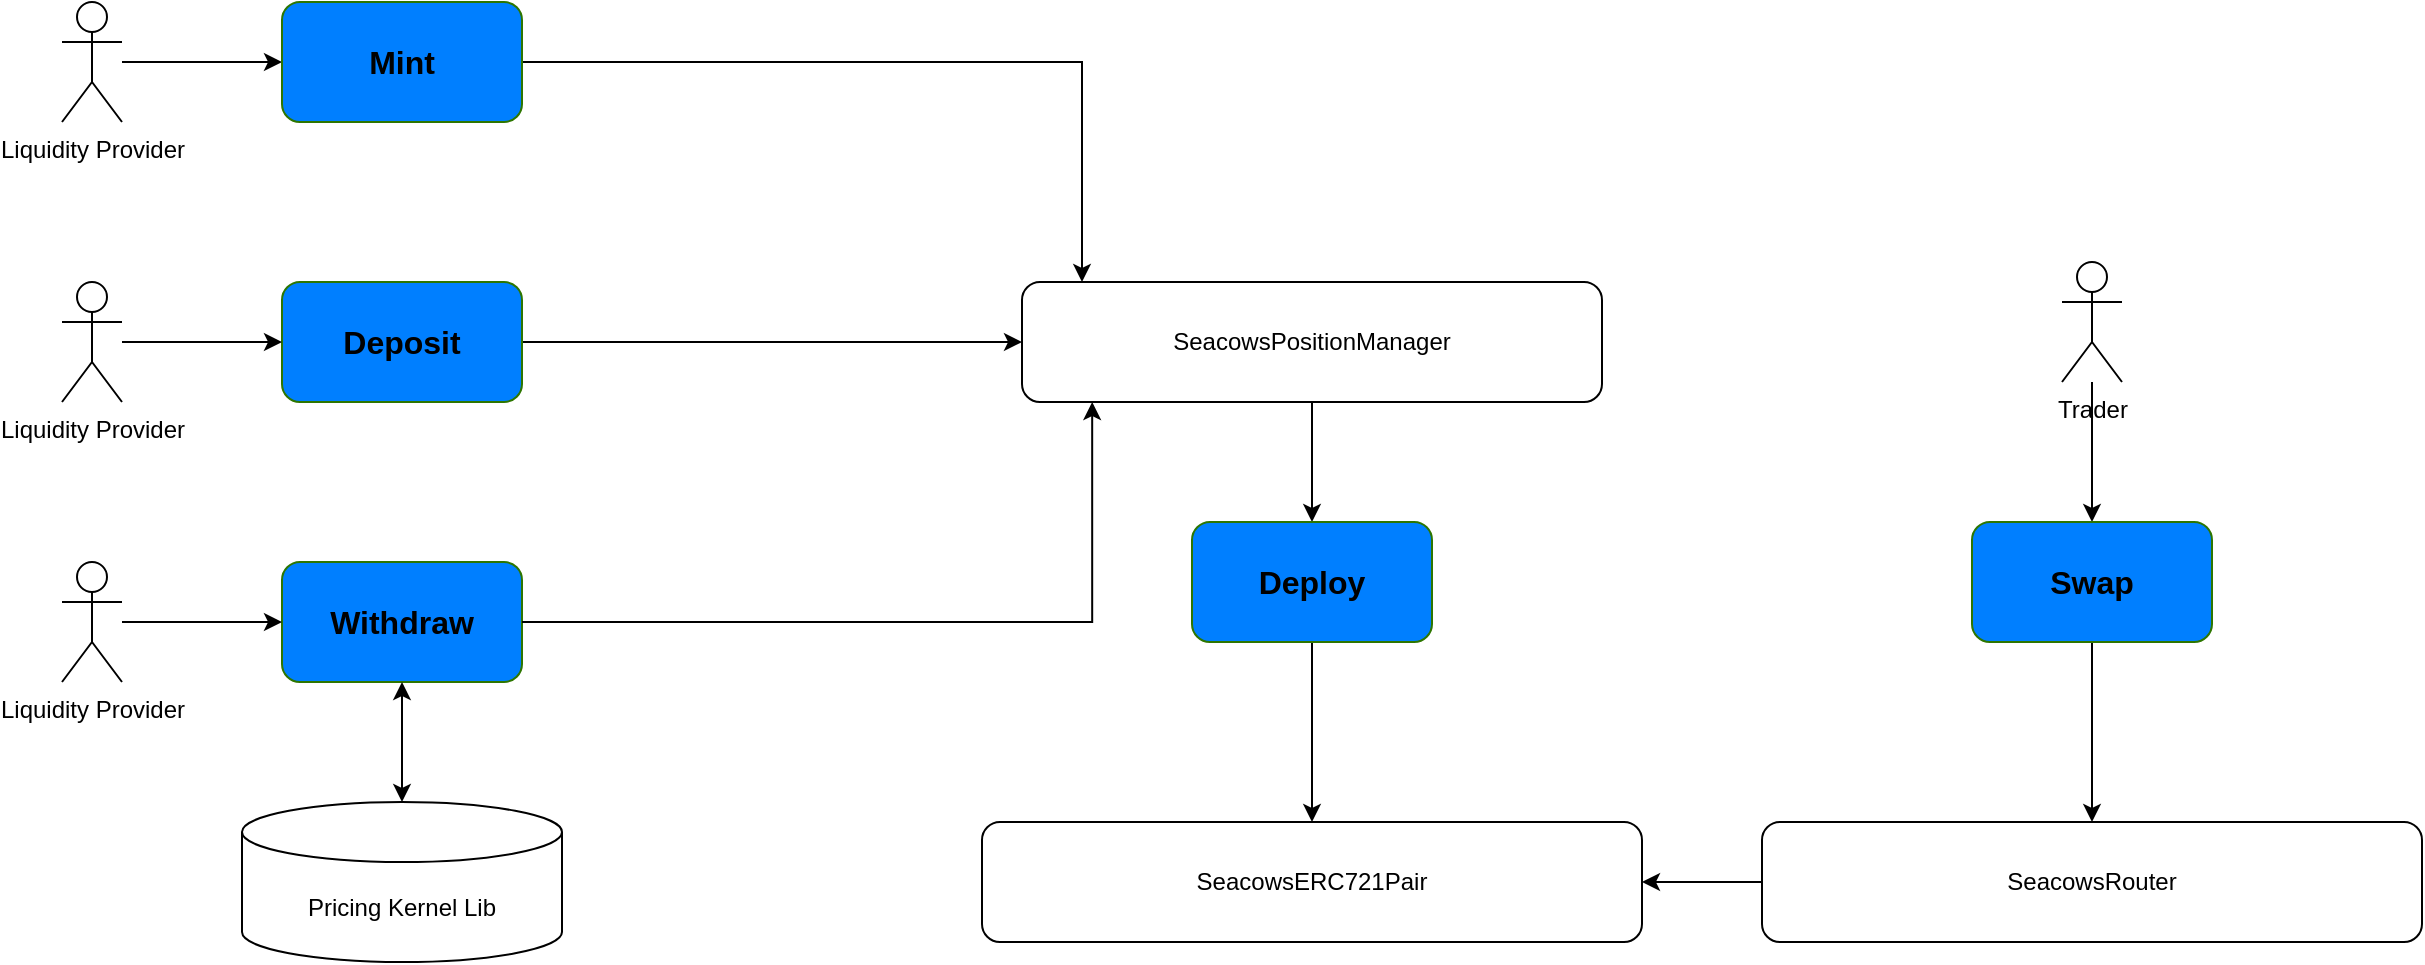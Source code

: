 <mxfile version="22.1.5" type="github">
  <diagram name="Page-1" id="JHaaU6NFo8X3d21TWG8B">
    <mxGraphModel dx="2669" dy="1326" grid="1" gridSize="10" guides="1" tooltips="1" connect="1" arrows="1" fold="1" page="1" pageScale="1" pageWidth="850" pageHeight="1100" math="0" shadow="0">
      <root>
        <mxCell id="0" />
        <mxCell id="1" parent="0" />
        <mxCell id="mslve8zWukUBzVXUummT-24" value="" style="edgeStyle=orthogonalEdgeStyle;rounded=0;orthogonalLoop=1;jettySize=auto;html=1;" edge="1" parent="1" source="mslve8zWukUBzVXUummT-3" target="mslve8zWukUBzVXUummT-22">
          <mxGeometry relative="1" as="geometry" />
        </mxCell>
        <mxCell id="mslve8zWukUBzVXUummT-3" value="SeacowsPositionManager" style="rounded=1;whiteSpace=wrap;html=1;" vertex="1" parent="1">
          <mxGeometry x="50" y="490" width="290" height="60" as="geometry" />
        </mxCell>
        <mxCell id="mslve8zWukUBzVXUummT-4" value="SeacowsERC721Pair" style="rounded=1;whiteSpace=wrap;html=1;" vertex="1" parent="1">
          <mxGeometry x="30" y="760" width="330" height="60" as="geometry" />
        </mxCell>
        <mxCell id="mslve8zWukUBzVXUummT-36" style="edgeStyle=orthogonalEdgeStyle;rounded=0;orthogonalLoop=1;jettySize=auto;html=1;" edge="1" parent="1" source="mslve8zWukUBzVXUummT-5" target="mslve8zWukUBzVXUummT-4">
          <mxGeometry relative="1" as="geometry" />
        </mxCell>
        <mxCell id="mslve8zWukUBzVXUummT-5" value="SeacowsRouter" style="rounded=1;whiteSpace=wrap;html=1;" vertex="1" parent="1">
          <mxGeometry x="420" y="760" width="330" height="60" as="geometry" />
        </mxCell>
        <mxCell id="mslve8zWukUBzVXUummT-7" value="Pricing Kernel Lib" style="shape=cylinder3;whiteSpace=wrap;html=1;boundedLbl=1;backgroundOutline=1;size=15;" vertex="1" parent="1">
          <mxGeometry x="-340" y="750" width="160" height="80" as="geometry" />
        </mxCell>
        <mxCell id="mslve8zWukUBzVXUummT-29" style="edgeStyle=orthogonalEdgeStyle;rounded=0;orthogonalLoop=1;jettySize=auto;html=1;" edge="1" parent="1" source="mslve8zWukUBzVXUummT-9" target="mslve8zWukUBzVXUummT-20">
          <mxGeometry relative="1" as="geometry">
            <Array as="points">
              <mxPoint x="-360" y="380" />
              <mxPoint x="-360" y="380" />
            </Array>
          </mxGeometry>
        </mxCell>
        <mxCell id="mslve8zWukUBzVXUummT-9" value="Liquidity Provider" style="shape=umlActor;verticalLabelPosition=bottom;verticalAlign=top;html=1;outlineConnect=0;" vertex="1" parent="1">
          <mxGeometry x="-430" y="350" width="30" height="60" as="geometry" />
        </mxCell>
        <mxCell id="mslve8zWukUBzVXUummT-45" value="" style="edgeStyle=orthogonalEdgeStyle;rounded=0;orthogonalLoop=1;jettySize=auto;html=1;" edge="1" parent="1" source="mslve8zWukUBzVXUummT-10" target="mslve8zWukUBzVXUummT-23">
          <mxGeometry relative="1" as="geometry" />
        </mxCell>
        <mxCell id="mslve8zWukUBzVXUummT-10" value="Trader" style="shape=umlActor;verticalLabelPosition=bottom;verticalAlign=top;html=1;outlineConnect=0;" vertex="1" parent="1">
          <mxGeometry x="570" y="480" width="30" height="60" as="geometry" />
        </mxCell>
        <mxCell id="mslve8zWukUBzVXUummT-32" style="edgeStyle=orthogonalEdgeStyle;rounded=0;orthogonalLoop=1;jettySize=auto;html=1;exitX=1;exitY=0.5;exitDx=0;exitDy=0;" edge="1" parent="1" source="mslve8zWukUBzVXUummT-20" target="mslve8zWukUBzVXUummT-3">
          <mxGeometry relative="1" as="geometry">
            <Array as="points">
              <mxPoint x="80" y="380" />
            </Array>
          </mxGeometry>
        </mxCell>
        <mxCell id="mslve8zWukUBzVXUummT-20" value="&lt;b&gt;&lt;font color=&quot;#000000&quot; style=&quot;font-size: 16px;&quot;&gt;Mint&lt;/font&gt;&lt;/b&gt;" style="rounded=1;whiteSpace=wrap;html=1;fillColor=#007FFF;strokeColor=#2D7600;fontColor=#ffffff;" vertex="1" parent="1">
          <mxGeometry x="-320" y="350" width="120" height="60" as="geometry" />
        </mxCell>
        <mxCell id="mslve8zWukUBzVXUummT-31" style="edgeStyle=orthogonalEdgeStyle;rounded=0;orthogonalLoop=1;jettySize=auto;html=1;entryX=0;entryY=0.5;entryDx=0;entryDy=0;" edge="1" parent="1" source="mslve8zWukUBzVXUummT-21" target="mslve8zWukUBzVXUummT-3">
          <mxGeometry relative="1" as="geometry" />
        </mxCell>
        <mxCell id="mslve8zWukUBzVXUummT-21" value="&lt;b&gt;&lt;font color=&quot;#000000&quot; style=&quot;font-size: 16px;&quot;&gt;Deposit&lt;br&gt;&lt;/font&gt;&lt;/b&gt;" style="rounded=1;whiteSpace=wrap;html=1;fillColor=#007FFF;strokeColor=#2D7600;fontColor=#ffffff;" vertex="1" parent="1">
          <mxGeometry x="-320" y="490" width="120" height="60" as="geometry" />
        </mxCell>
        <mxCell id="mslve8zWukUBzVXUummT-25" value="" style="edgeStyle=orthogonalEdgeStyle;rounded=0;orthogonalLoop=1;jettySize=auto;html=1;" edge="1" parent="1" source="mslve8zWukUBzVXUummT-22" target="mslve8zWukUBzVXUummT-4">
          <mxGeometry relative="1" as="geometry" />
        </mxCell>
        <mxCell id="mslve8zWukUBzVXUummT-22" value="&lt;b&gt;&lt;font color=&quot;#000000&quot; style=&quot;font-size: 16px;&quot;&gt;Deploy&lt;/font&gt;&lt;/b&gt;" style="rounded=1;whiteSpace=wrap;html=1;fillColor=#007FFF;strokeColor=#2D7600;fontColor=#ffffff;" vertex="1" parent="1">
          <mxGeometry x="135" y="610" width="120" height="60" as="geometry" />
        </mxCell>
        <mxCell id="mslve8zWukUBzVXUummT-35" value="" style="edgeStyle=orthogonalEdgeStyle;rounded=0;orthogonalLoop=1;jettySize=auto;html=1;" edge="1" parent="1" source="mslve8zWukUBzVXUummT-23" target="mslve8zWukUBzVXUummT-5">
          <mxGeometry relative="1" as="geometry" />
        </mxCell>
        <mxCell id="mslve8zWukUBzVXUummT-23" value="&lt;b&gt;&lt;font color=&quot;#000000&quot; style=&quot;font-size: 16px;&quot;&gt;Swap&lt;/font&gt;&lt;/b&gt;" style="rounded=1;whiteSpace=wrap;html=1;fillColor=#007FFF;strokeColor=#2D7600;fontColor=#ffffff;" vertex="1" parent="1">
          <mxGeometry x="525" y="610" width="120" height="60" as="geometry" />
        </mxCell>
        <mxCell id="mslve8zWukUBzVXUummT-30" style="edgeStyle=orthogonalEdgeStyle;rounded=0;orthogonalLoop=1;jettySize=auto;html=1;" edge="1" parent="1" source="mslve8zWukUBzVXUummT-27" target="mslve8zWukUBzVXUummT-21">
          <mxGeometry relative="1" as="geometry" />
        </mxCell>
        <mxCell id="mslve8zWukUBzVXUummT-27" value="Liquidity Provider" style="shape=umlActor;verticalLabelPosition=bottom;verticalAlign=top;html=1;outlineConnect=0;" vertex="1" parent="1">
          <mxGeometry x="-430" y="490" width="30" height="60" as="geometry" />
        </mxCell>
        <mxCell id="mslve8zWukUBzVXUummT-37" value="&lt;b&gt;&lt;font color=&quot;#000000&quot; style=&quot;font-size: 16px;&quot;&gt;Withdraw&lt;br&gt;&lt;/font&gt;&lt;/b&gt;" style="rounded=1;whiteSpace=wrap;html=1;fillColor=#007FFF;strokeColor=#2D7600;fontColor=#ffffff;" vertex="1" parent="1">
          <mxGeometry x="-320" y="630" width="120" height="60" as="geometry" />
        </mxCell>
        <mxCell id="mslve8zWukUBzVXUummT-38" style="edgeStyle=orthogonalEdgeStyle;rounded=0;orthogonalLoop=1;jettySize=auto;html=1;" edge="1" source="mslve8zWukUBzVXUummT-39" target="mslve8zWukUBzVXUummT-37" parent="1">
          <mxGeometry relative="1" as="geometry" />
        </mxCell>
        <mxCell id="mslve8zWukUBzVXUummT-39" value="Liquidity Provider" style="shape=umlActor;verticalLabelPosition=bottom;verticalAlign=top;html=1;outlineConnect=0;" vertex="1" parent="1">
          <mxGeometry x="-430" y="630" width="30" height="60" as="geometry" />
        </mxCell>
        <mxCell id="mslve8zWukUBzVXUummT-40" style="edgeStyle=orthogonalEdgeStyle;rounded=0;orthogonalLoop=1;jettySize=auto;html=1;entryX=0.121;entryY=1;entryDx=0;entryDy=0;entryPerimeter=0;" edge="1" parent="1" source="mslve8zWukUBzVXUummT-37" target="mslve8zWukUBzVXUummT-3">
          <mxGeometry relative="1" as="geometry" />
        </mxCell>
        <mxCell id="mslve8zWukUBzVXUummT-47" value="" style="endArrow=classic;startArrow=classic;html=1;rounded=0;entryX=0.5;entryY=1;entryDx=0;entryDy=0;exitX=0.5;exitY=0;exitDx=0;exitDy=0;exitPerimeter=0;strokeWidth=1;" edge="1" parent="1" source="mslve8zWukUBzVXUummT-7" target="mslve8zWukUBzVXUummT-37">
          <mxGeometry width="100" height="100" relative="1" as="geometry">
            <mxPoint x="-300" y="830" as="sourcePoint" />
            <mxPoint x="-200" y="730" as="targetPoint" />
          </mxGeometry>
        </mxCell>
      </root>
    </mxGraphModel>
  </diagram>
</mxfile>
